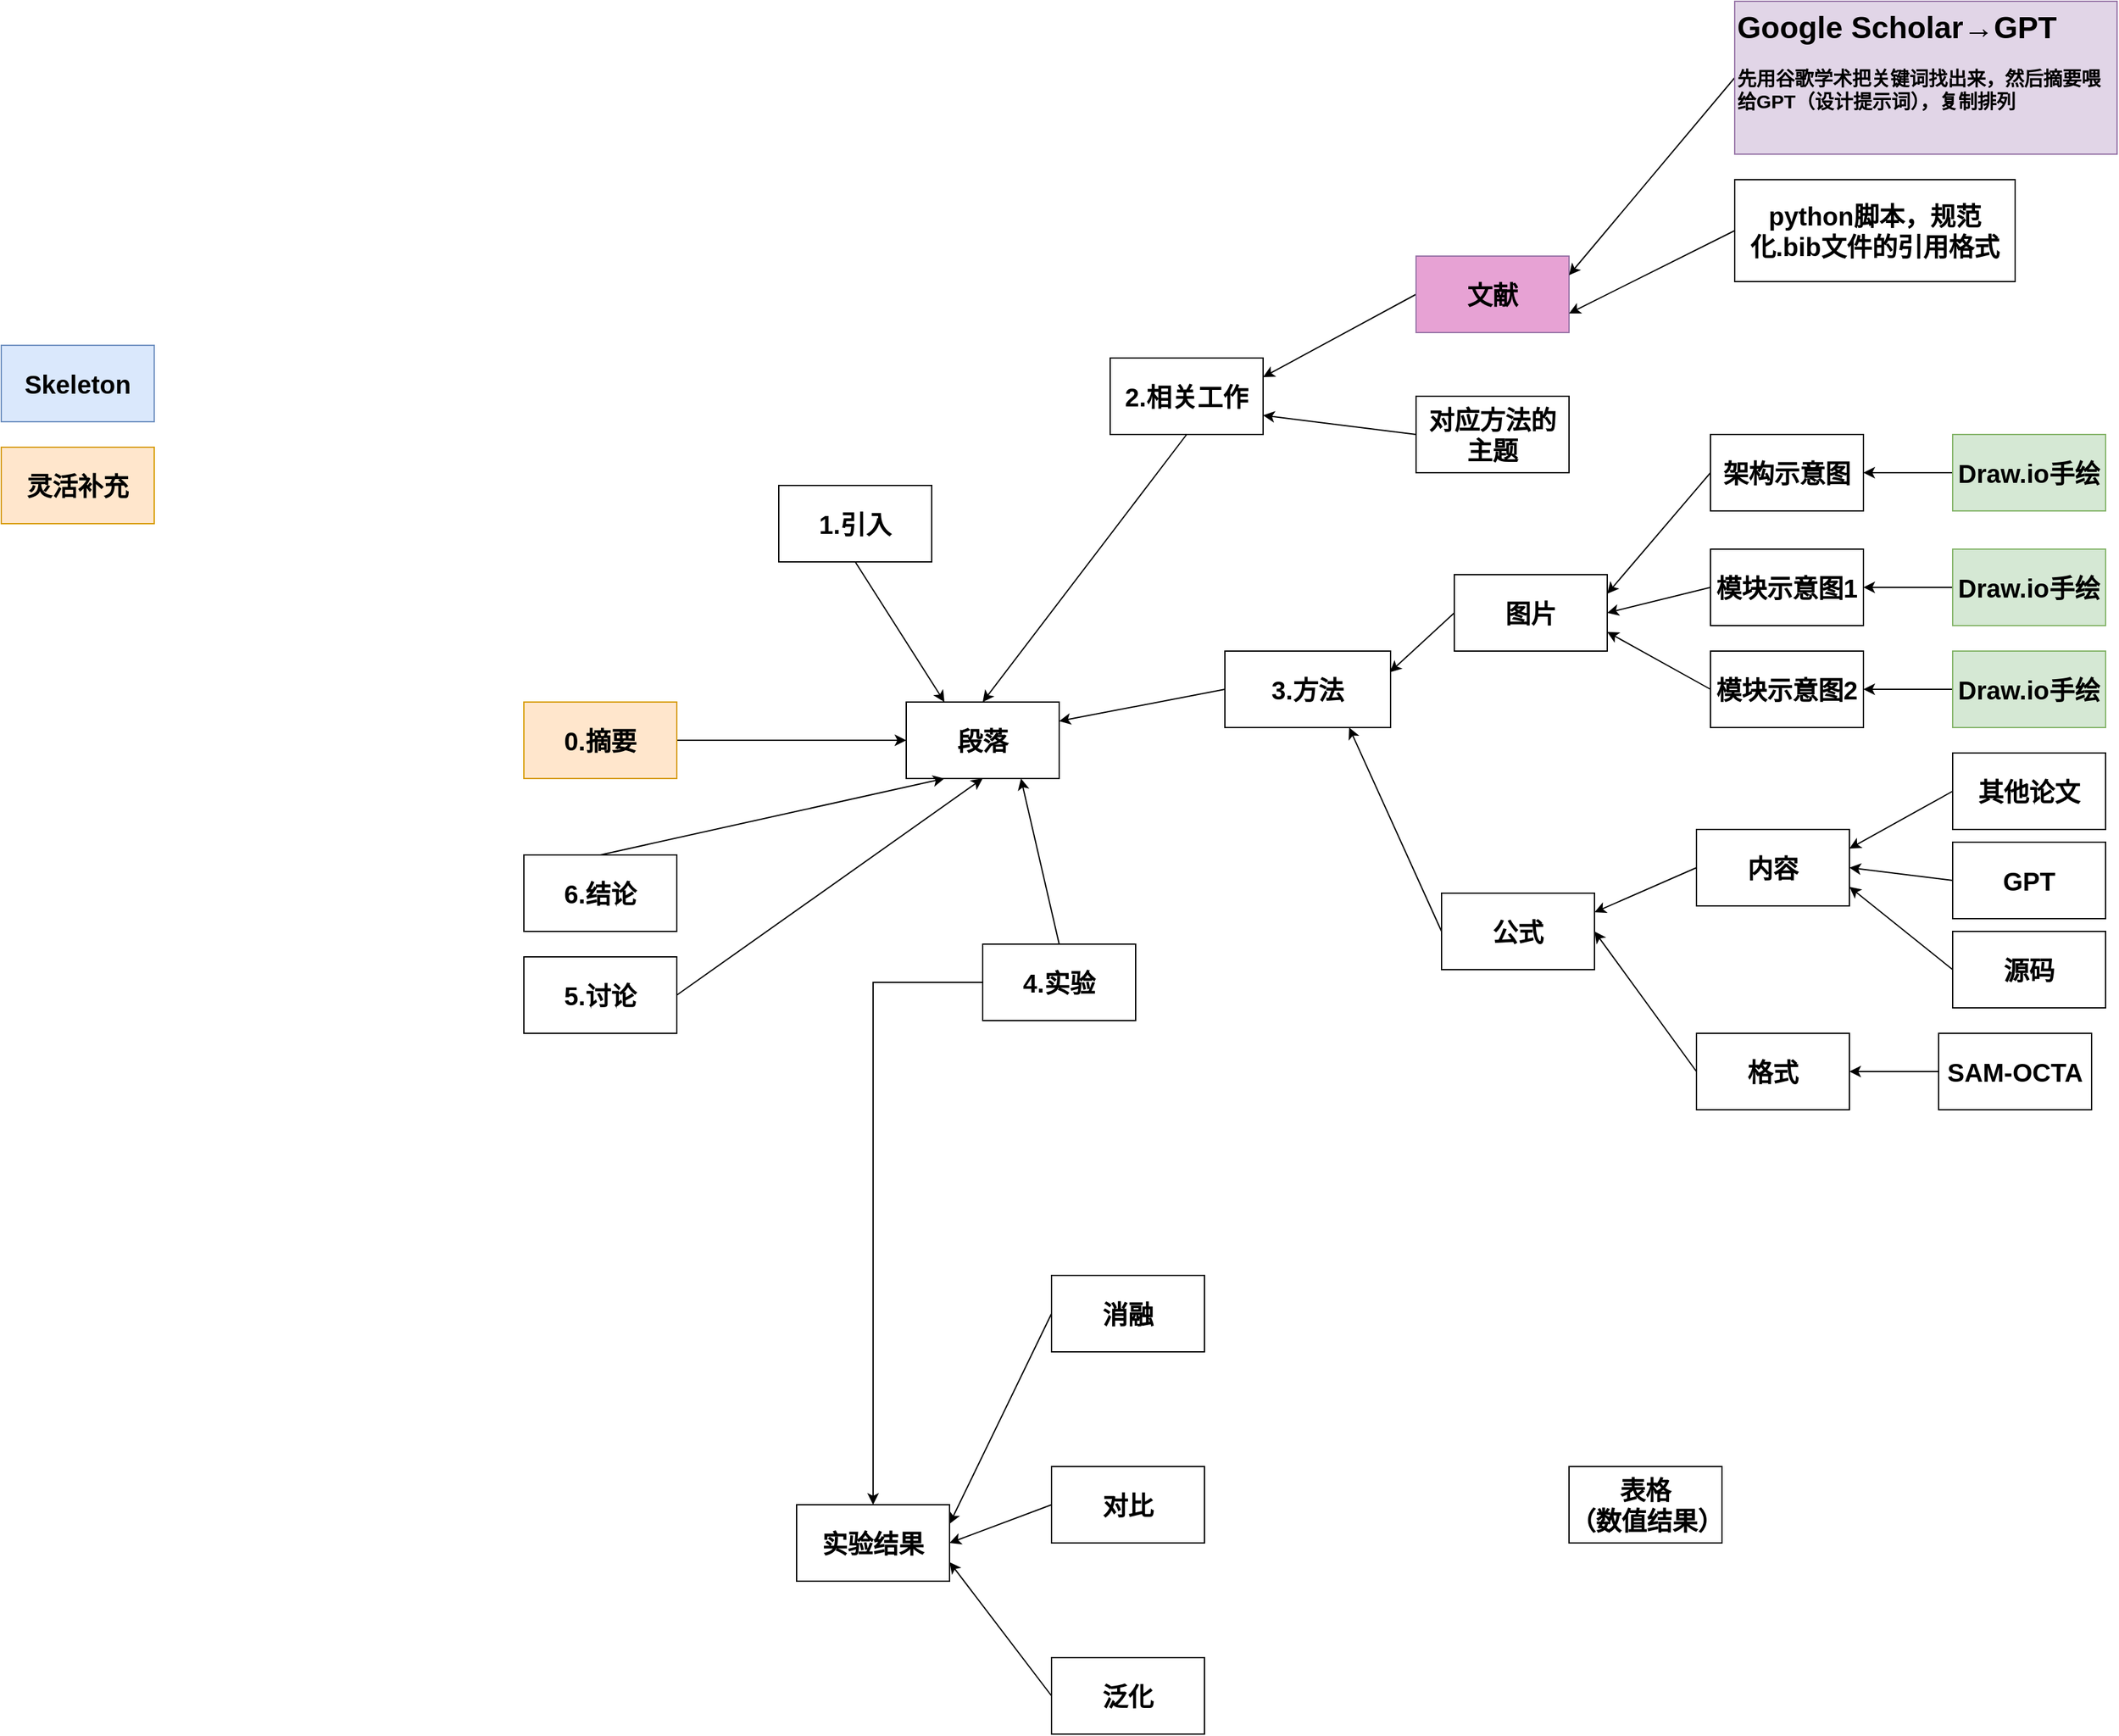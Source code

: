 <mxfile version="27.1.4">
  <diagram name="第 1 页" id="5Wuo8rqLmrNksUoKXJTr">
    <mxGraphModel dx="2610" dy="2098" grid="1" gridSize="10" guides="1" tooltips="1" connect="1" arrows="1" fold="1" page="1" pageScale="1" pageWidth="827" pageHeight="1169" math="0" shadow="0">
      <root>
        <mxCell id="0" />
        <mxCell id="1" parent="0" />
        <mxCell id="b4gbgYYdiAaQnuZUas2t-1" value="&lt;font style=&quot;font-size: 20px;&quot;&gt;&lt;b&gt;段落&lt;/b&gt;&lt;/font&gt;" style="rounded=0;whiteSpace=wrap;html=1;" vertex="1" parent="1">
          <mxGeometry x="340" y="220" width="120" height="60" as="geometry" />
        </mxCell>
        <mxCell id="b4gbgYYdiAaQnuZUas2t-2" value="&lt;span style=&quot;font-size: 20px;&quot;&gt;&lt;b&gt;灵活补充&lt;/b&gt;&lt;/span&gt;" style="rounded=0;whiteSpace=wrap;html=1;fillColor=#ffe6cc;strokeColor=#d79b00;" vertex="1" parent="1">
          <mxGeometry x="-370" y="20" width="120" height="60" as="geometry" />
        </mxCell>
        <mxCell id="b4gbgYYdiAaQnuZUas2t-24" style="edgeStyle=none;rounded=0;orthogonalLoop=1;jettySize=auto;html=1;exitX=0.5;exitY=0;exitDx=0;exitDy=0;entryX=0.75;entryY=1;entryDx=0;entryDy=0;" edge="1" parent="1" source="b4gbgYYdiAaQnuZUas2t-3" target="b4gbgYYdiAaQnuZUas2t-1">
          <mxGeometry relative="1" as="geometry" />
        </mxCell>
        <mxCell id="b4gbgYYdiAaQnuZUas2t-77" style="rounded=0;orthogonalLoop=1;jettySize=auto;html=1;exitX=0;exitY=0.5;exitDx=0;exitDy=0;entryX=0.5;entryY=0;entryDx=0;entryDy=0;edgeStyle=orthogonalEdgeStyle;" edge="1" parent="1" source="b4gbgYYdiAaQnuZUas2t-3" target="b4gbgYYdiAaQnuZUas2t-69">
          <mxGeometry relative="1" as="geometry" />
        </mxCell>
        <mxCell id="b4gbgYYdiAaQnuZUas2t-3" value="&lt;font style=&quot;font-size: 20px;&quot;&gt;&lt;b&gt;4.实验&lt;/b&gt;&lt;/font&gt;" style="rounded=0;whiteSpace=wrap;html=1;" vertex="1" parent="1">
          <mxGeometry x="400" y="410" width="120" height="60" as="geometry" />
        </mxCell>
        <mxCell id="b4gbgYYdiAaQnuZUas2t-31" style="edgeStyle=none;rounded=0;orthogonalLoop=1;jettySize=auto;html=1;exitX=1;exitY=0.5;exitDx=0;exitDy=0;entryX=0;entryY=0.5;entryDx=0;entryDy=0;" edge="1" parent="1" source="b4gbgYYdiAaQnuZUas2t-4" target="b4gbgYYdiAaQnuZUas2t-1">
          <mxGeometry relative="1" as="geometry" />
        </mxCell>
        <mxCell id="b4gbgYYdiAaQnuZUas2t-4" value="&lt;span style=&quot;font-size: 20px;&quot;&gt;&lt;b&gt;0.摘要&lt;/b&gt;&lt;/span&gt;" style="rounded=0;whiteSpace=wrap;html=1;fillColor=#ffe6cc;strokeColor=#d79b00;" vertex="1" parent="1">
          <mxGeometry x="40" y="220" width="120" height="60" as="geometry" />
        </mxCell>
        <mxCell id="b4gbgYYdiAaQnuZUas2t-10" style="edgeStyle=none;rounded=0;orthogonalLoop=1;jettySize=auto;html=1;exitX=0.5;exitY=1;exitDx=0;exitDy=0;entryX=0.25;entryY=0;entryDx=0;entryDy=0;" edge="1" parent="1" source="b4gbgYYdiAaQnuZUas2t-5" target="b4gbgYYdiAaQnuZUas2t-1">
          <mxGeometry relative="1" as="geometry" />
        </mxCell>
        <mxCell id="b4gbgYYdiAaQnuZUas2t-5" value="&lt;font style=&quot;font-size: 20px;&quot;&gt;&lt;b&gt;1.引入&lt;/b&gt;&lt;/font&gt;" style="rounded=0;whiteSpace=wrap;html=1;" vertex="1" parent="1">
          <mxGeometry x="240" y="50" width="120" height="60" as="geometry" />
        </mxCell>
        <mxCell id="b4gbgYYdiAaQnuZUas2t-11" style="edgeStyle=none;rounded=0;orthogonalLoop=1;jettySize=auto;html=1;exitX=0.5;exitY=1;exitDx=0;exitDy=0;entryX=0.5;entryY=0;entryDx=0;entryDy=0;" edge="1" parent="1" source="b4gbgYYdiAaQnuZUas2t-8" target="b4gbgYYdiAaQnuZUas2t-1">
          <mxGeometry relative="1" as="geometry" />
        </mxCell>
        <mxCell id="b4gbgYYdiAaQnuZUas2t-8" value="&lt;font style=&quot;font-size: 20px;&quot;&gt;&lt;b&gt;2.相关工作&lt;/b&gt;&lt;/font&gt;" style="rounded=0;whiteSpace=wrap;html=1;" vertex="1" parent="1">
          <mxGeometry x="500" y="-50" width="120" height="60" as="geometry" />
        </mxCell>
        <mxCell id="b4gbgYYdiAaQnuZUas2t-14" style="edgeStyle=none;rounded=0;orthogonalLoop=1;jettySize=auto;html=1;exitX=0;exitY=0.5;exitDx=0;exitDy=0;entryX=1;entryY=0.25;entryDx=0;entryDy=0;" edge="1" parent="1" source="b4gbgYYdiAaQnuZUas2t-12" target="b4gbgYYdiAaQnuZUas2t-8">
          <mxGeometry relative="1" as="geometry" />
        </mxCell>
        <mxCell id="b4gbgYYdiAaQnuZUas2t-12" value="&lt;font style=&quot;font-size: 20px;&quot;&gt;&lt;b&gt;文献&lt;/b&gt;&lt;/font&gt;" style="rounded=0;whiteSpace=wrap;html=1;fillColor=#E7A2D4;strokeColor=#9673a6;" vertex="1" parent="1">
          <mxGeometry x="740" y="-130" width="120" height="60" as="geometry" />
        </mxCell>
        <mxCell id="b4gbgYYdiAaQnuZUas2t-21" style="edgeStyle=none;rounded=0;orthogonalLoop=1;jettySize=auto;html=1;exitX=0;exitY=0.5;exitDx=0;exitDy=0;entryX=0.996;entryY=0.277;entryDx=0;entryDy=0;entryPerimeter=0;" edge="1" parent="1" source="b4gbgYYdiAaQnuZUas2t-15" target="b4gbgYYdiAaQnuZUas2t-47">
          <mxGeometry relative="1" as="geometry" />
        </mxCell>
        <mxCell id="b4gbgYYdiAaQnuZUas2t-15" value="&lt;font style=&quot;font-size: 20px;&quot;&gt;&lt;b&gt;图片&lt;/b&gt;&lt;/font&gt;" style="rounded=0;whiteSpace=wrap;html=1;" vertex="1" parent="1">
          <mxGeometry x="770" y="120" width="120" height="60" as="geometry" />
        </mxCell>
        <mxCell id="b4gbgYYdiAaQnuZUas2t-20" style="edgeStyle=none;rounded=0;orthogonalLoop=1;jettySize=auto;html=1;exitX=0;exitY=0.5;exitDx=0;exitDy=0;entryX=1;entryY=0.25;entryDx=0;entryDy=0;" edge="1" parent="1" source="b4gbgYYdiAaQnuZUas2t-19" target="b4gbgYYdiAaQnuZUas2t-12">
          <mxGeometry relative="1" as="geometry" />
        </mxCell>
        <mxCell id="b4gbgYYdiAaQnuZUas2t-19" value="&lt;h1 style=&quot;margin-top: 0px;&quot;&gt;Google Scholar→GPT&lt;/h1&gt;&lt;p&gt;&lt;font style=&quot;font-size: 15px;&quot;&gt;&lt;b&gt;先用谷歌学术把关键词找出来，然后摘要喂给GPT（设计提示词），复制排列&lt;/b&gt;&lt;/font&gt;&lt;/p&gt;" style="text;html=1;whiteSpace=wrap;overflow=hidden;rounded=0;fillColor=#e1d5e7;strokeColor=#9673a6;" vertex="1" parent="1">
          <mxGeometry x="990" y="-330" width="300" height="120" as="geometry" />
        </mxCell>
        <mxCell id="b4gbgYYdiAaQnuZUas2t-25" style="edgeStyle=none;rounded=0;orthogonalLoop=1;jettySize=auto;html=1;exitX=1;exitY=0.5;exitDx=0;exitDy=0;entryX=0.5;entryY=1;entryDx=0;entryDy=0;" edge="1" parent="1" source="b4gbgYYdiAaQnuZUas2t-22" target="b4gbgYYdiAaQnuZUas2t-1">
          <mxGeometry relative="1" as="geometry">
            <mxPoint x="440" y="280" as="targetPoint" />
          </mxGeometry>
        </mxCell>
        <mxCell id="b4gbgYYdiAaQnuZUas2t-22" value="&lt;font style=&quot;font-size: 20px;&quot;&gt;&lt;b&gt;5.讨论&lt;/b&gt;&lt;/font&gt;" style="rounded=0;whiteSpace=wrap;html=1;" vertex="1" parent="1">
          <mxGeometry x="40" y="420" width="120" height="60" as="geometry" />
        </mxCell>
        <mxCell id="b4gbgYYdiAaQnuZUas2t-27" style="edgeStyle=none;rounded=0;orthogonalLoop=1;jettySize=auto;html=1;exitX=0.5;exitY=0;exitDx=0;exitDy=0;entryX=0.25;entryY=1;entryDx=0;entryDy=0;" edge="1" parent="1" source="b4gbgYYdiAaQnuZUas2t-26" target="b4gbgYYdiAaQnuZUas2t-1">
          <mxGeometry relative="1" as="geometry" />
        </mxCell>
        <mxCell id="b4gbgYYdiAaQnuZUas2t-26" value="&lt;font style=&quot;font-size: 20px;&quot;&gt;&lt;b&gt;6.结论&lt;/b&gt;&lt;/font&gt;" style="rounded=0;whiteSpace=wrap;html=1;" vertex="1" parent="1">
          <mxGeometry x="40" y="340" width="120" height="60" as="geometry" />
        </mxCell>
        <mxCell id="b4gbgYYdiAaQnuZUas2t-28" value="&lt;font style=&quot;font-size: 20px;&quot;&gt;&lt;b&gt;python脚本，规范化.bib文件的引用格式&lt;/b&gt;&lt;/font&gt;" style="rounded=0;whiteSpace=wrap;html=1;" vertex="1" parent="1">
          <mxGeometry x="990" y="-190" width="220" height="80" as="geometry" />
        </mxCell>
        <mxCell id="b4gbgYYdiAaQnuZUas2t-29" style="edgeStyle=none;rounded=0;orthogonalLoop=1;jettySize=auto;html=1;exitX=0;exitY=0.5;exitDx=0;exitDy=0;entryX=1;entryY=0.75;entryDx=0;entryDy=0;" edge="1" parent="1" source="b4gbgYYdiAaQnuZUas2t-28" target="b4gbgYYdiAaQnuZUas2t-12">
          <mxGeometry relative="1" as="geometry">
            <mxPoint x="1080" y="-90" as="sourcePoint" />
            <mxPoint x="950" y="-25" as="targetPoint" />
          </mxGeometry>
        </mxCell>
        <mxCell id="b4gbgYYdiAaQnuZUas2t-30" value="&lt;font style=&quot;font-size: 20px;&quot;&gt;&lt;b&gt;Skeleton&lt;/b&gt;&lt;/font&gt;" style="rounded=0;whiteSpace=wrap;html=1;fillColor=#dae8fc;strokeColor=#6c8ebf;" vertex="1" parent="1">
          <mxGeometry x="-370" y="-60" width="120" height="60" as="geometry" />
        </mxCell>
        <mxCell id="b4gbgYYdiAaQnuZUas2t-34" style="edgeStyle=none;rounded=0;orthogonalLoop=1;jettySize=auto;html=1;exitX=0;exitY=0.5;exitDx=0;exitDy=0;entryX=1;entryY=0.75;entryDx=0;entryDy=0;" edge="1" parent="1" source="b4gbgYYdiAaQnuZUas2t-33" target="b4gbgYYdiAaQnuZUas2t-8">
          <mxGeometry relative="1" as="geometry" />
        </mxCell>
        <mxCell id="b4gbgYYdiAaQnuZUas2t-33" value="&lt;font style=&quot;font-size: 20px;&quot;&gt;&lt;b&gt;对应方法的主题&lt;/b&gt;&lt;/font&gt;" style="rounded=0;whiteSpace=wrap;html=1;" vertex="1" parent="1">
          <mxGeometry x="740" y="-20" width="120" height="60" as="geometry" />
        </mxCell>
        <mxCell id="b4gbgYYdiAaQnuZUas2t-36" style="edgeStyle=none;rounded=0;orthogonalLoop=1;jettySize=auto;html=1;exitX=0;exitY=0.5;exitDx=0;exitDy=0;entryX=1;entryY=0.25;entryDx=0;entryDy=0;" edge="1" parent="1" source="b4gbgYYdiAaQnuZUas2t-35" target="b4gbgYYdiAaQnuZUas2t-15">
          <mxGeometry relative="1" as="geometry">
            <mxPoint x="971" y="30" as="sourcePoint" />
          </mxGeometry>
        </mxCell>
        <mxCell id="b4gbgYYdiAaQnuZUas2t-35" value="&lt;span style=&quot;font-size: 20px;&quot;&gt;&lt;b&gt;架构示意图&lt;/b&gt;&lt;/span&gt;" style="rounded=0;whiteSpace=wrap;html=1;" vertex="1" parent="1">
          <mxGeometry x="971" y="10" width="120" height="60" as="geometry" />
        </mxCell>
        <mxCell id="b4gbgYYdiAaQnuZUas2t-39" style="edgeStyle=none;rounded=0;orthogonalLoop=1;jettySize=auto;html=1;exitX=0;exitY=0.5;exitDx=0;exitDy=0;entryX=1;entryY=0.5;entryDx=0;entryDy=0;" edge="1" parent="1" source="b4gbgYYdiAaQnuZUas2t-37" target="b4gbgYYdiAaQnuZUas2t-15">
          <mxGeometry relative="1" as="geometry" />
        </mxCell>
        <mxCell id="b4gbgYYdiAaQnuZUas2t-37" value="&lt;span style=&quot;font-size: 20px;&quot;&gt;&lt;b&gt;模块示意图1&lt;/b&gt;&lt;/span&gt;" style="rounded=0;whiteSpace=wrap;html=1;" vertex="1" parent="1">
          <mxGeometry x="971" y="100" width="120" height="60" as="geometry" />
        </mxCell>
        <mxCell id="b4gbgYYdiAaQnuZUas2t-40" style="edgeStyle=none;rounded=0;orthogonalLoop=1;jettySize=auto;html=1;exitX=0;exitY=0.5;exitDx=0;exitDy=0;entryX=1;entryY=0.75;entryDx=0;entryDy=0;" edge="1" parent="1" source="b4gbgYYdiAaQnuZUas2t-38" target="b4gbgYYdiAaQnuZUas2t-15">
          <mxGeometry relative="1" as="geometry" />
        </mxCell>
        <mxCell id="b4gbgYYdiAaQnuZUas2t-38" value="&lt;span style=&quot;font-size: 20px;&quot;&gt;&lt;b&gt;模块示意图2&lt;/b&gt;&lt;/span&gt;" style="rounded=0;whiteSpace=wrap;html=1;" vertex="1" parent="1">
          <mxGeometry x="971" y="180" width="120" height="60" as="geometry" />
        </mxCell>
        <mxCell id="b4gbgYYdiAaQnuZUas2t-44" style="edgeStyle=none;rounded=0;orthogonalLoop=1;jettySize=auto;html=1;exitX=0;exitY=0.5;exitDx=0;exitDy=0;entryX=1;entryY=0.5;entryDx=0;entryDy=0;" edge="1" parent="1">
          <mxGeometry relative="1" as="geometry">
            <mxPoint x="1232" y="30" as="sourcePoint" />
            <mxPoint x="1162" y="30" as="targetPoint" />
          </mxGeometry>
        </mxCell>
        <mxCell id="b4gbgYYdiAaQnuZUas2t-50" style="edgeStyle=none;rounded=0;orthogonalLoop=1;jettySize=auto;html=1;exitX=0;exitY=0.5;exitDx=0;exitDy=0;entryX=1;entryY=0.5;entryDx=0;entryDy=0;" edge="1" parent="1" source="b4gbgYYdiAaQnuZUas2t-41" target="b4gbgYYdiAaQnuZUas2t-35">
          <mxGeometry relative="1" as="geometry" />
        </mxCell>
        <mxCell id="b4gbgYYdiAaQnuZUas2t-41" value="&lt;span style=&quot;font-size: 20px;&quot;&gt;&lt;b&gt;Draw.io手绘&lt;/b&gt;&lt;/span&gt;" style="rounded=0;whiteSpace=wrap;html=1;fillColor=#d5e8d4;strokeColor=#82b366;" vertex="1" parent="1">
          <mxGeometry x="1161" y="10" width="120" height="60" as="geometry" />
        </mxCell>
        <mxCell id="b4gbgYYdiAaQnuZUas2t-45" style="edgeStyle=none;rounded=0;orthogonalLoop=1;jettySize=auto;html=1;exitX=0;exitY=0.5;exitDx=0;exitDy=0;entryX=1;entryY=0.5;entryDx=0;entryDy=0;" edge="1" parent="1" source="b4gbgYYdiAaQnuZUas2t-42" target="b4gbgYYdiAaQnuZUas2t-37">
          <mxGeometry relative="1" as="geometry" />
        </mxCell>
        <mxCell id="b4gbgYYdiAaQnuZUas2t-42" value="&lt;span style=&quot;font-size: 20px;&quot;&gt;&lt;b&gt;Draw.io手绘&lt;/b&gt;&lt;/span&gt;" style="rounded=0;whiteSpace=wrap;html=1;fillColor=#d5e8d4;strokeColor=#82b366;" vertex="1" parent="1">
          <mxGeometry x="1161" y="100" width="120" height="60" as="geometry" />
        </mxCell>
        <mxCell id="b4gbgYYdiAaQnuZUas2t-46" style="edgeStyle=none;rounded=0;orthogonalLoop=1;jettySize=auto;html=1;exitX=0;exitY=0.5;exitDx=0;exitDy=0;entryX=1;entryY=0.5;entryDx=0;entryDy=0;" edge="1" parent="1" source="b4gbgYYdiAaQnuZUas2t-43" target="b4gbgYYdiAaQnuZUas2t-38">
          <mxGeometry relative="1" as="geometry" />
        </mxCell>
        <mxCell id="b4gbgYYdiAaQnuZUas2t-43" value="&lt;span style=&quot;font-size: 20px;&quot;&gt;&lt;b&gt;Draw.io手绘&lt;/b&gt;&lt;/span&gt;" style="rounded=0;whiteSpace=wrap;html=1;fillColor=#d5e8d4;strokeColor=#82b366;" vertex="1" parent="1">
          <mxGeometry x="1161" y="180" width="120" height="60" as="geometry" />
        </mxCell>
        <mxCell id="b4gbgYYdiAaQnuZUas2t-48" style="edgeStyle=none;rounded=0;orthogonalLoop=1;jettySize=auto;html=1;exitX=0;exitY=0.5;exitDx=0;exitDy=0;entryX=1;entryY=0.25;entryDx=0;entryDy=0;" edge="1" parent="1" source="b4gbgYYdiAaQnuZUas2t-47" target="b4gbgYYdiAaQnuZUas2t-1">
          <mxGeometry relative="1" as="geometry" />
        </mxCell>
        <mxCell id="b4gbgYYdiAaQnuZUas2t-47" value="&lt;font style=&quot;font-size: 20px;&quot;&gt;&lt;b&gt;3.方法&lt;/b&gt;&lt;/font&gt;" style="rounded=0;whiteSpace=wrap;html=1;" vertex="1" parent="1">
          <mxGeometry x="590" y="180" width="130" height="60" as="geometry" />
        </mxCell>
        <mxCell id="b4gbgYYdiAaQnuZUas2t-52" style="edgeStyle=none;rounded=0;orthogonalLoop=1;jettySize=auto;html=1;exitX=0;exitY=0.5;exitDx=0;exitDy=0;entryX=0.75;entryY=1;entryDx=0;entryDy=0;" edge="1" parent="1" source="b4gbgYYdiAaQnuZUas2t-51" target="b4gbgYYdiAaQnuZUas2t-47">
          <mxGeometry relative="1" as="geometry" />
        </mxCell>
        <mxCell id="b4gbgYYdiAaQnuZUas2t-51" value="&lt;span style=&quot;font-size: 20px;&quot;&gt;&lt;b&gt;公式&lt;/b&gt;&lt;/span&gt;" style="rounded=0;whiteSpace=wrap;html=1;" vertex="1" parent="1">
          <mxGeometry x="760" y="370" width="120" height="60" as="geometry" />
        </mxCell>
        <mxCell id="b4gbgYYdiAaQnuZUas2t-54" style="edgeStyle=none;rounded=0;orthogonalLoop=1;jettySize=auto;html=1;exitX=0;exitY=0.5;exitDx=0;exitDy=0;entryX=1;entryY=0.25;entryDx=0;entryDy=0;" edge="1" parent="1" source="b4gbgYYdiAaQnuZUas2t-53" target="b4gbgYYdiAaQnuZUas2t-51">
          <mxGeometry relative="1" as="geometry" />
        </mxCell>
        <mxCell id="b4gbgYYdiAaQnuZUas2t-53" value="&lt;font style=&quot;font-size: 20px;&quot;&gt;&lt;b&gt;内容&lt;/b&gt;&lt;/font&gt;" style="rounded=0;whiteSpace=wrap;html=1;" vertex="1" parent="1">
          <mxGeometry x="960" y="320" width="120" height="60" as="geometry" />
        </mxCell>
        <mxCell id="b4gbgYYdiAaQnuZUas2t-63" style="edgeStyle=none;rounded=0;orthogonalLoop=1;jettySize=auto;html=1;exitX=0;exitY=0.5;exitDx=0;exitDy=0;entryX=1;entryY=0.25;entryDx=0;entryDy=0;" edge="1" parent="1" source="b4gbgYYdiAaQnuZUas2t-55" target="b4gbgYYdiAaQnuZUas2t-53">
          <mxGeometry relative="1" as="geometry" />
        </mxCell>
        <mxCell id="b4gbgYYdiAaQnuZUas2t-55" value="&lt;font style=&quot;font-size: 20px;&quot;&gt;&lt;b&gt;其他论文&lt;/b&gt;&lt;/font&gt;" style="rounded=0;whiteSpace=wrap;html=1;" vertex="1" parent="1">
          <mxGeometry x="1161" y="260" width="120" height="60" as="geometry" />
        </mxCell>
        <mxCell id="b4gbgYYdiAaQnuZUas2t-61" style="edgeStyle=none;rounded=0;orthogonalLoop=1;jettySize=auto;html=1;exitX=0;exitY=0.5;exitDx=0;exitDy=0;entryX=1;entryY=0.5;entryDx=0;entryDy=0;" edge="1" parent="1" source="b4gbgYYdiAaQnuZUas2t-56" target="b4gbgYYdiAaQnuZUas2t-58">
          <mxGeometry relative="1" as="geometry" />
        </mxCell>
        <mxCell id="b4gbgYYdiAaQnuZUas2t-56" value="&lt;span style=&quot;font-size: 20px;&quot;&gt;&lt;b&gt;SAM-OCTA&lt;/b&gt;&lt;/span&gt;" style="rounded=0;whiteSpace=wrap;html=1;" vertex="1" parent="1">
          <mxGeometry x="1150" y="480" width="120" height="60" as="geometry" />
        </mxCell>
        <mxCell id="b4gbgYYdiAaQnuZUas2t-60" style="edgeStyle=none;rounded=0;orthogonalLoop=1;jettySize=auto;html=1;exitX=0;exitY=0.5;exitDx=0;exitDy=0;entryX=1;entryY=0.5;entryDx=0;entryDy=0;" edge="1" parent="1" source="b4gbgYYdiAaQnuZUas2t-58" target="b4gbgYYdiAaQnuZUas2t-51">
          <mxGeometry relative="1" as="geometry" />
        </mxCell>
        <mxCell id="b4gbgYYdiAaQnuZUas2t-58" value="&lt;span style=&quot;font-size: 20px;&quot;&gt;&lt;b&gt;格式&lt;/b&gt;&lt;/span&gt;" style="rounded=0;whiteSpace=wrap;html=1;" vertex="1" parent="1">
          <mxGeometry x="960" y="480" width="120" height="60" as="geometry" />
        </mxCell>
        <mxCell id="b4gbgYYdiAaQnuZUas2t-64" style="edgeStyle=none;rounded=0;orthogonalLoop=1;jettySize=auto;html=1;exitX=0;exitY=0.5;exitDx=0;exitDy=0;entryX=1;entryY=0.5;entryDx=0;entryDy=0;" edge="1" parent="1" source="b4gbgYYdiAaQnuZUas2t-62" target="b4gbgYYdiAaQnuZUas2t-53">
          <mxGeometry relative="1" as="geometry" />
        </mxCell>
        <mxCell id="b4gbgYYdiAaQnuZUas2t-62" value="&lt;font style=&quot;font-size: 20px;&quot;&gt;&lt;b&gt;GPT&lt;/b&gt;&lt;/font&gt;" style="rounded=0;whiteSpace=wrap;html=1;" vertex="1" parent="1">
          <mxGeometry x="1161" y="330" width="120" height="60" as="geometry" />
        </mxCell>
        <mxCell id="b4gbgYYdiAaQnuZUas2t-66" style="edgeStyle=none;rounded=0;orthogonalLoop=1;jettySize=auto;html=1;exitX=0;exitY=0.5;exitDx=0;exitDy=0;entryX=1;entryY=0.75;entryDx=0;entryDy=0;" edge="1" parent="1" source="b4gbgYYdiAaQnuZUas2t-65" target="b4gbgYYdiAaQnuZUas2t-53">
          <mxGeometry relative="1" as="geometry" />
        </mxCell>
        <mxCell id="b4gbgYYdiAaQnuZUas2t-65" value="&lt;font style=&quot;font-size: 20px;&quot;&gt;&lt;b&gt;源码&lt;/b&gt;&lt;/font&gt;" style="rounded=0;whiteSpace=wrap;html=1;" vertex="1" parent="1">
          <mxGeometry x="1161" y="400" width="120" height="60" as="geometry" />
        </mxCell>
        <mxCell id="b4gbgYYdiAaQnuZUas2t-69" value="&lt;font style=&quot;font-size: 20px;&quot;&gt;&lt;b&gt;实验结果&lt;/b&gt;&lt;/font&gt;" style="rounded=0;whiteSpace=wrap;html=1;" vertex="1" parent="1">
          <mxGeometry x="254" y="850" width="120" height="60" as="geometry" />
        </mxCell>
        <mxCell id="b4gbgYYdiAaQnuZUas2t-74" style="edgeStyle=none;rounded=0;orthogonalLoop=1;jettySize=auto;html=1;exitX=0;exitY=0.5;exitDx=0;exitDy=0;entryX=1;entryY=0.25;entryDx=0;entryDy=0;" edge="1" parent="1" source="b4gbgYYdiAaQnuZUas2t-71" target="b4gbgYYdiAaQnuZUas2t-69">
          <mxGeometry relative="1" as="geometry" />
        </mxCell>
        <mxCell id="b4gbgYYdiAaQnuZUas2t-71" value="&lt;font style=&quot;font-size: 20px;&quot;&gt;&lt;b&gt;消融&lt;/b&gt;&lt;/font&gt;" style="rounded=0;whiteSpace=wrap;html=1;" vertex="1" parent="1">
          <mxGeometry x="454" y="670" width="120" height="60" as="geometry" />
        </mxCell>
        <mxCell id="b4gbgYYdiAaQnuZUas2t-75" style="edgeStyle=none;rounded=0;orthogonalLoop=1;jettySize=auto;html=1;exitX=0;exitY=0.5;exitDx=0;exitDy=0;entryX=1;entryY=0.5;entryDx=0;entryDy=0;" edge="1" parent="1" source="b4gbgYYdiAaQnuZUas2t-72" target="b4gbgYYdiAaQnuZUas2t-69">
          <mxGeometry relative="1" as="geometry" />
        </mxCell>
        <mxCell id="b4gbgYYdiAaQnuZUas2t-72" value="&lt;font style=&quot;font-size: 20px;&quot;&gt;&lt;b&gt;对比&lt;/b&gt;&lt;/font&gt;" style="rounded=0;whiteSpace=wrap;html=1;" vertex="1" parent="1">
          <mxGeometry x="454" y="820" width="120" height="60" as="geometry" />
        </mxCell>
        <mxCell id="b4gbgYYdiAaQnuZUas2t-76" style="edgeStyle=none;rounded=0;orthogonalLoop=1;jettySize=auto;html=1;exitX=0;exitY=0.5;exitDx=0;exitDy=0;entryX=1;entryY=0.75;entryDx=0;entryDy=0;" edge="1" parent="1" source="b4gbgYYdiAaQnuZUas2t-73" target="b4gbgYYdiAaQnuZUas2t-69">
          <mxGeometry relative="1" as="geometry" />
        </mxCell>
        <mxCell id="b4gbgYYdiAaQnuZUas2t-73" value="&lt;font style=&quot;font-size: 20px;&quot;&gt;&lt;b&gt;泛化&lt;/b&gt;&lt;/font&gt;" style="rounded=0;whiteSpace=wrap;html=1;" vertex="1" parent="1">
          <mxGeometry x="454" y="970" width="120" height="60" as="geometry" />
        </mxCell>
        <mxCell id="b4gbgYYdiAaQnuZUas2t-78" value="&lt;font style=&quot;font-size: 20px;&quot;&gt;&lt;b&gt;表格&lt;br&gt;（数值结果）&lt;/b&gt;&lt;/font&gt;" style="rounded=0;whiteSpace=wrap;html=1;" vertex="1" parent="1">
          <mxGeometry x="860" y="820" width="120" height="60" as="geometry" />
        </mxCell>
      </root>
    </mxGraphModel>
  </diagram>
</mxfile>
